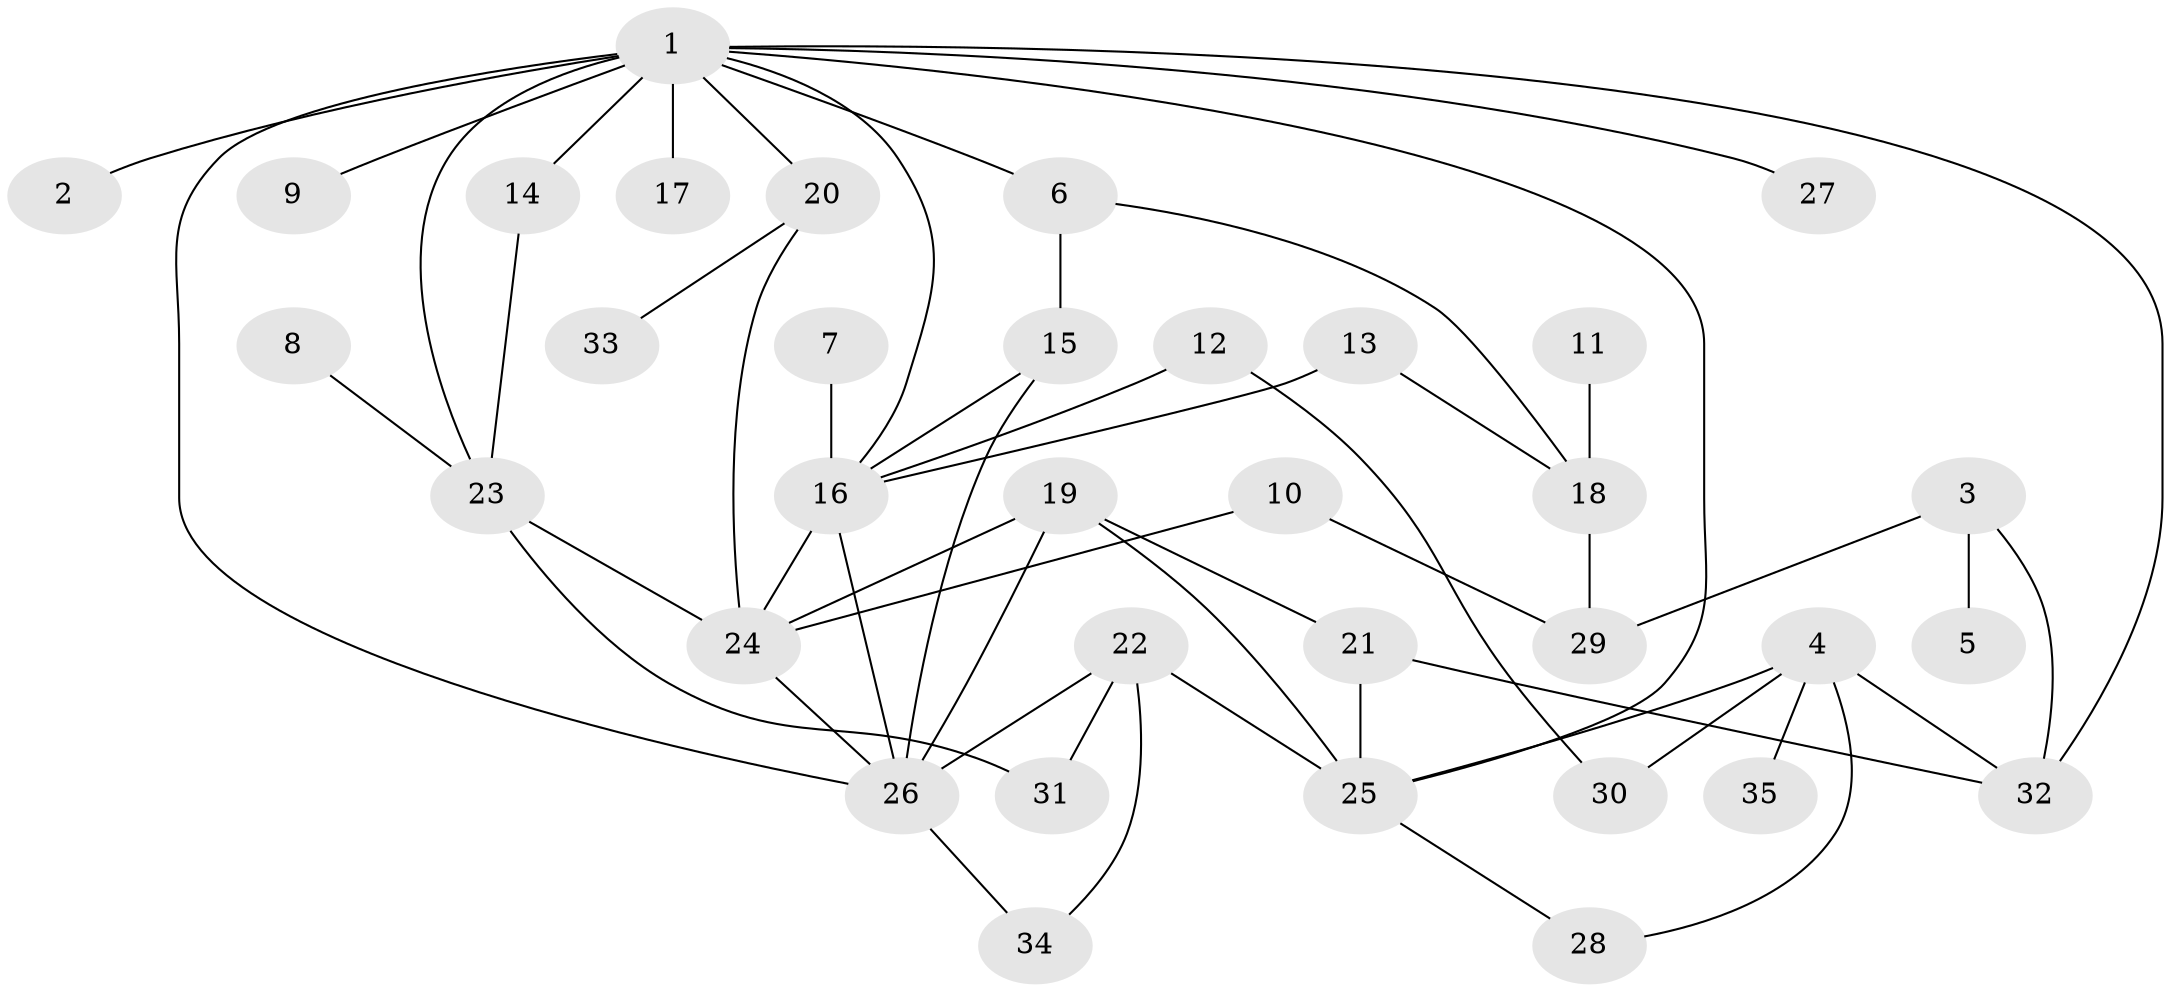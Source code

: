 // original degree distribution, {9: 0.014492753623188406, 6: 0.043478260869565216, 5: 0.057971014492753624, 3: 0.18840579710144928, 2: 0.391304347826087, 4: 0.08695652173913043, 1: 0.2028985507246377, 8: 0.014492753623188406}
// Generated by graph-tools (version 1.1) at 2025/25/03/09/25 03:25:30]
// undirected, 35 vertices, 54 edges
graph export_dot {
graph [start="1"]
  node [color=gray90,style=filled];
  1;
  2;
  3;
  4;
  5;
  6;
  7;
  8;
  9;
  10;
  11;
  12;
  13;
  14;
  15;
  16;
  17;
  18;
  19;
  20;
  21;
  22;
  23;
  24;
  25;
  26;
  27;
  28;
  29;
  30;
  31;
  32;
  33;
  34;
  35;
  1 -- 2 [weight=1.0];
  1 -- 6 [weight=1.0];
  1 -- 9 [weight=1.0];
  1 -- 14 [weight=1.0];
  1 -- 16 [weight=1.0];
  1 -- 17 [weight=1.0];
  1 -- 20 [weight=1.0];
  1 -- 23 [weight=1.0];
  1 -- 25 [weight=1.0];
  1 -- 26 [weight=2.0];
  1 -- 27 [weight=1.0];
  1 -- 32 [weight=1.0];
  3 -- 5 [weight=1.0];
  3 -- 29 [weight=1.0];
  3 -- 32 [weight=1.0];
  4 -- 25 [weight=1.0];
  4 -- 28 [weight=1.0];
  4 -- 30 [weight=2.0];
  4 -- 32 [weight=1.0];
  4 -- 35 [weight=1.0];
  6 -- 15 [weight=1.0];
  6 -- 18 [weight=1.0];
  7 -- 16 [weight=1.0];
  8 -- 23 [weight=1.0];
  10 -- 24 [weight=1.0];
  10 -- 29 [weight=1.0];
  11 -- 18 [weight=1.0];
  12 -- 16 [weight=1.0];
  12 -- 30 [weight=1.0];
  13 -- 16 [weight=1.0];
  13 -- 18 [weight=1.0];
  14 -- 23 [weight=1.0];
  15 -- 16 [weight=1.0];
  15 -- 26 [weight=1.0];
  16 -- 24 [weight=1.0];
  16 -- 26 [weight=1.0];
  18 -- 29 [weight=1.0];
  19 -- 21 [weight=1.0];
  19 -- 24 [weight=1.0];
  19 -- 25 [weight=1.0];
  19 -- 26 [weight=2.0];
  20 -- 24 [weight=1.0];
  20 -- 33 [weight=1.0];
  21 -- 25 [weight=2.0];
  21 -- 32 [weight=1.0];
  22 -- 25 [weight=1.0];
  22 -- 26 [weight=2.0];
  22 -- 31 [weight=1.0];
  22 -- 34 [weight=1.0];
  23 -- 24 [weight=1.0];
  23 -- 31 [weight=1.0];
  24 -- 26 [weight=1.0];
  25 -- 28 [weight=1.0];
  26 -- 34 [weight=1.0];
}
